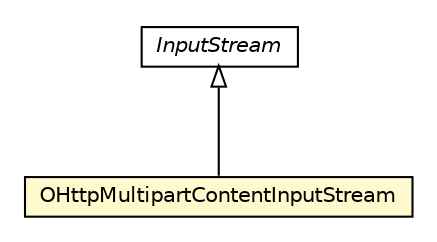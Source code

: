 #!/usr/local/bin/dot
#
# Class diagram 
# Generated by UMLGraph version R5_6-24-gf6e263 (http://www.umlgraph.org/)
#

digraph G {
	edge [fontname="Helvetica",fontsize=10,labelfontname="Helvetica",labelfontsize=10];
	node [fontname="Helvetica",fontsize=10,shape=plaintext];
	nodesep=0.25;
	ranksep=0.5;
	// com.orientechnologies.orient.server.network.protocol.http.multipart.OHttpMultipartContentInputStream
	c3647446 [label=<<table title="com.orientechnologies.orient.server.network.protocol.http.multipart.OHttpMultipartContentInputStream" border="0" cellborder="1" cellspacing="0" cellpadding="2" port="p" bgcolor="lemonChiffon" href="./OHttpMultipartContentInputStream.html">
		<tr><td><table border="0" cellspacing="0" cellpadding="1">
<tr><td align="center" balign="center"> OHttpMultipartContentInputStream </td></tr>
		</table></td></tr>
		</table>>, URL="./OHttpMultipartContentInputStream.html", fontname="Helvetica", fontcolor="black", fontsize=10.0];
	//com.orientechnologies.orient.server.network.protocol.http.multipart.OHttpMultipartContentInputStream extends java.io.InputStream
	c3647893:p -> c3647446:p [dir=back,arrowtail=empty];
	// java.io.InputStream
	c3647893 [label=<<table title="java.io.InputStream" border="0" cellborder="1" cellspacing="0" cellpadding="2" port="p" href="http://java.sun.com/j2se/1.4.2/docs/api/java/io/InputStream.html">
		<tr><td><table border="0" cellspacing="0" cellpadding="1">
<tr><td align="center" balign="center"><font face="Helvetica-Oblique"> InputStream </font></td></tr>
		</table></td></tr>
		</table>>, URL="http://java.sun.com/j2se/1.4.2/docs/api/java/io/InputStream.html", fontname="Helvetica", fontcolor="black", fontsize=10.0];
}

